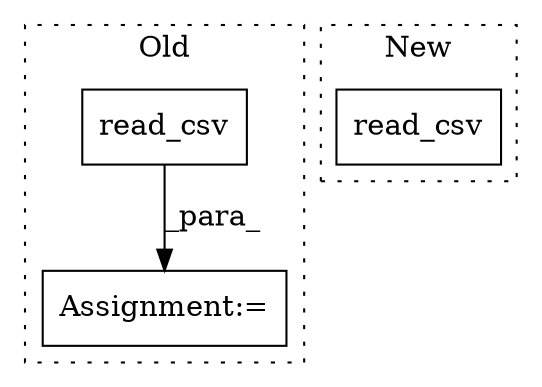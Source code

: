 digraph G {
subgraph cluster0 {
1 [label="read_csv" a="32" s="294,312" l="9,1" shape="box"];
3 [label="Assignment:=" a="7" s="286" l="1" shape="box"];
label = "Old";
style="dotted";
}
subgraph cluster1 {
2 [label="read_csv" a="32" s="202,246" l="9,1" shape="box"];
label = "New";
style="dotted";
}
1 -> 3 [label="_para_"];
}